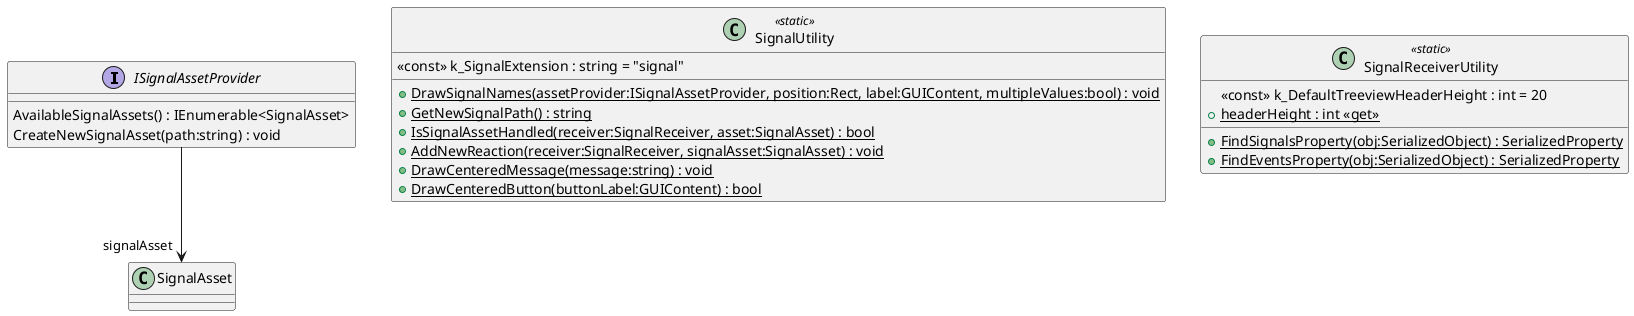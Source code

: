 @startuml
interface ISignalAssetProvider {
    AvailableSignalAssets() : IEnumerable<SignalAsset>
    CreateNewSignalAsset(path:string) : void
}
class SignalUtility <<static>> {
    <<const>> k_SignalExtension : string = "signal"
    + {static} DrawSignalNames(assetProvider:ISignalAssetProvider, position:Rect, label:GUIContent, multipleValues:bool) : void
    + {static} GetNewSignalPath() : string
    + {static} IsSignalAssetHandled(receiver:SignalReceiver, asset:SignalAsset) : bool
    + {static} AddNewReaction(receiver:SignalReceiver, signalAsset:SignalAsset) : void
    + {static} DrawCenteredMessage(message:string) : void
    + {static} DrawCenteredButton(buttonLabel:GUIContent) : bool
}
class SignalReceiverUtility <<static>> {
    <<const>> k_DefaultTreeviewHeaderHeight : int = 20
    + {static} headerHeight : int <<get>>
    + {static} FindSignalsProperty(obj:SerializedObject) : SerializedProperty
    + {static} FindEventsProperty(obj:SerializedObject) : SerializedProperty
}
ISignalAssetProvider --> "signalAsset" SignalAsset
@enduml
